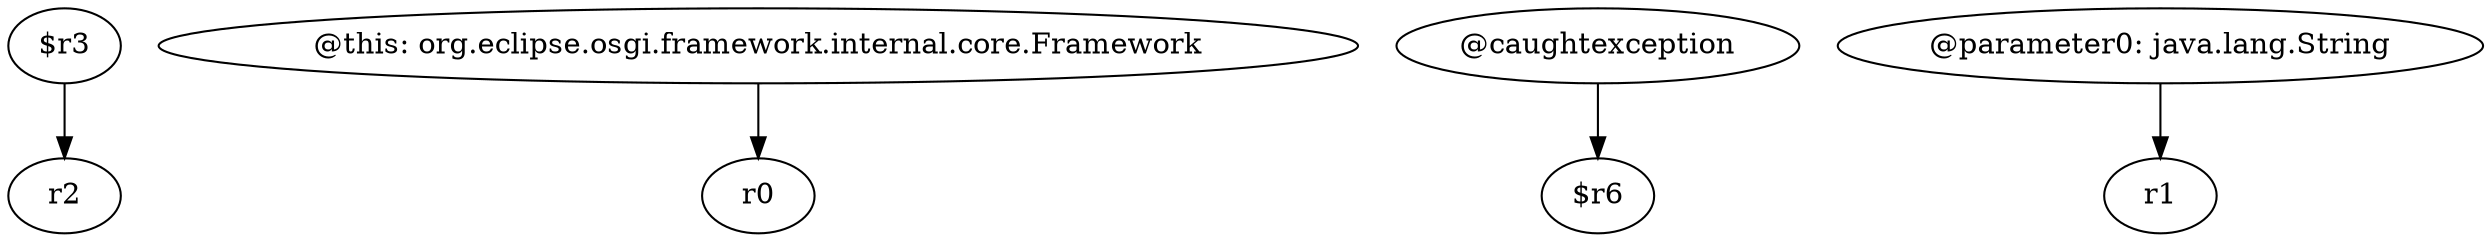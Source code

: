 digraph g {
0[label="$r3"]
1[label="r2"]
0->1[label=""]
2[label="@this: org.eclipse.osgi.framework.internal.core.Framework"]
3[label="r0"]
2->3[label=""]
4[label="@caughtexception"]
5[label="$r6"]
4->5[label=""]
6[label="@parameter0: java.lang.String"]
7[label="r1"]
6->7[label=""]
}